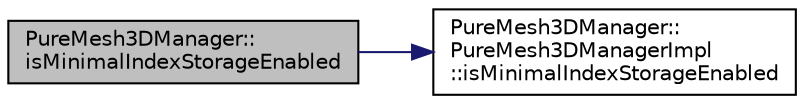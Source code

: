 digraph "PureMesh3DManager::isMinimalIndexStorageEnabled"
{
 // LATEX_PDF_SIZE
  edge [fontname="Helvetica",fontsize="10",labelfontname="Helvetica",labelfontsize="10"];
  node [fontname="Helvetica",fontsize="10",shape=record];
  rankdir="LR";
  Node1 [label="PureMesh3DManager::\lisMinimalIndexStorageEnabled",height=0.2,width=0.4,color="black", fillcolor="grey75", style="filled", fontcolor="black",tooltip="Tells whether storage of indices is minimalized or not."];
  Node1 -> Node2 [color="midnightblue",fontsize="10",style="solid",fontname="Helvetica"];
  Node2 [label="PureMesh3DManager::\lPureMesh3DManagerImpl\l::isMinimalIndexStorageEnabled",height=0.2,width=0.4,color="black", fillcolor="white", style="filled",URL="$class_pure_mesh3_d_manager_1_1_pure_mesh3_d_manager_impl.html#a4c0cc7c4d08e69711be71113f70076ed",tooltip=" "];
}
